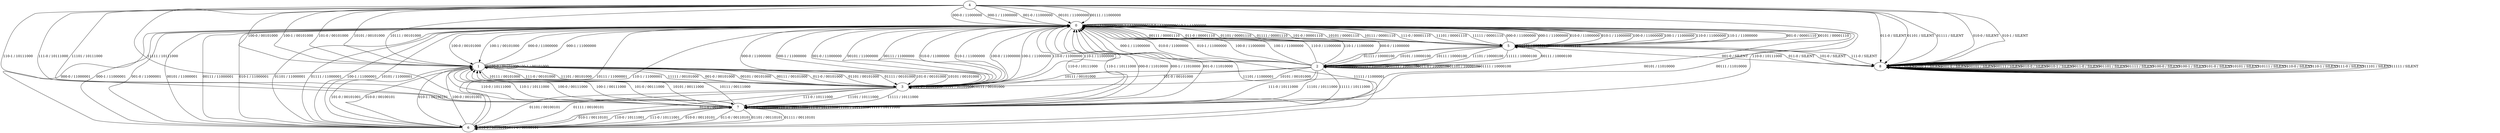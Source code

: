 digraph {
4
0
1
2
3
5
6
7
8
4 -> 0 [label="000-0 / 11000000"]
4 -> 0 [label="000-1 / 11000000"]
4 -> 0 [label="001-0 / 11000000"]
4 -> 0 [label="00101 / 11000000"]
4 -> 0 [label="00111 / 11000000"]
4 -> 8 [label="010-0 / SILENT"]
4 -> 8 [label="010-1 / SILENT"]
4 -> 8 [label="011-0 / SILENT"]
4 -> 8 [label="01101 / SILENT"]
4 -> 8 [label="01111 / SILENT"]
4 -> 1 [label="100-0 / 00101000"]
4 -> 1 [label="100-1 / 00101000"]
4 -> 1 [label="101-0 / 00101000"]
4 -> 1 [label="10101 / 00101000"]
4 -> 1 [label="10111 / 00101000"]
4 -> 7 [label="110-0 / 10111000"]
4 -> 7 [label="110-1 / 10111000"]
4 -> 7 [label="111-0 / 10111000"]
4 -> 7 [label="11101 / 10111000"]
4 -> 7 [label="11111 / 10111000"]
0 -> 0 [label="000-0 / 11000000"]
0 -> 0 [label="000-1 / 11000000"]
0 -> 5 [label="001-0 / 00001110"]
0 -> 5 [label="00101 / 00001110"]
0 -> 5 [label="00111 / 00001110"]
0 -> 0 [label="010-0 / 11000000"]
0 -> 0 [label="010-1 / 11000000"]
0 -> 5 [label="011-0 / 00001110"]
0 -> 5 [label="01101 / 00001110"]
0 -> 5 [label="01111 / 00001110"]
0 -> 1 [label="100-0 / 00101000"]
0 -> 1 [label="100-1 / 00101000"]
0 -> 5 [label="101-0 / 00001110"]
0 -> 5 [label="10101 / 00001110"]
0 -> 5 [label="10111 / 00001110"]
0 -> 7 [label="110-0 / 10111000"]
0 -> 7 [label="110-1 / 10111000"]
0 -> 5 [label="111-0 / 00001110"]
0 -> 5 [label="11101 / 00001110"]
0 -> 5 [label="11111 / 00001110"]
1 -> 0 [label="000-0 / 11000000"]
1 -> 0 [label="000-1 / 11000000"]
1 -> 3 [label="001-0 / 00101000"]
1 -> 3 [label="00101 / 00101000"]
1 -> 3 [label="00111 / 00101000"]
1 -> 6 [label="010-0 / 00100101"]
1 -> 6 [label="010-1 / 00100101"]
1 -> 3 [label="011-0 / 00101000"]
1 -> 3 [label="01101 / 00101000"]
1 -> 3 [label="01111 / 00101000"]
1 -> 1 [label="100-0 / 00101000"]
1 -> 1 [label="100-1 / 00101000"]
1 -> 3 [label="101-0 / 00101000"]
1 -> 3 [label="10101 / 00101000"]
1 -> 3 [label="10111 / 00101000"]
1 -> 7 [label="110-0 / 10111000"]
1 -> 7 [label="110-1 / 10111000"]
1 -> 3 [label="111-0 / 00101000"]
1 -> 3 [label="11101 / 00101000"]
1 -> 3 [label="11111 / 00101000"]
2 -> 0 [label="000-0 / 11000000"]
2 -> 0 [label="000-1 / 11000000"]
2 -> 2 [label="001-0 / 10000100"]
2 -> 2 [label="00101 / 10000100"]
2 -> 2 [label="00111 / 10000100"]
2 -> 0 [label="010-0 / 11000000"]
2 -> 0 [label="010-1 / 11000000"]
2 -> 2 [label="011-0 / 10000100"]
2 -> 2 [label="01101 / 10000100"]
2 -> 2 [label="01111 / 10000100"]
2 -> 0 [label="100-0 / 11000000"]
2 -> 0 [label="100-1 / 11000000"]
2 -> 3 [label="101-0 / 00101000"]
2 -> 3 [label="10101 / 00101000"]
2 -> 3 [label="10111 / 00101000"]
2 -> 0 [label="110-0 / 11000000"]
2 -> 0 [label="110-1 / 11000000"]
2 -> 7 [label="111-0 / 10111000"]
2 -> 7 [label="11101 / 10111000"]
2 -> 7 [label="11111 / 10111000"]
3 -> 0 [label="000-0 / 11000000"]
3 -> 0 [label="000-1 / 11000000"]
3 -> 0 [label="001-0 / 11000000"]
3 -> 0 [label="00101 / 11000000"]
3 -> 0 [label="00111 / 11000000"]
3 -> 0 [label="010-0 / 11000000"]
3 -> 0 [label="010-1 / 11000000"]
3 -> 6 [label="011-0 / 00100101"]
3 -> 6 [label="01101 / 00100101"]
3 -> 6 [label="01111 / 00100101"]
3 -> 0 [label="100-0 / 11000000"]
3 -> 0 [label="100-1 / 11000000"]
3 -> 3 [label="101-0 / 00101000"]
3 -> 3 [label="10101 / 00101000"]
3 -> 3 [label="10111 / 00101000"]
3 -> 0 [label="110-0 / 11000000"]
3 -> 0 [label="110-1 / 11000000"]
3 -> 7 [label="111-0 / 10111000"]
3 -> 7 [label="11101 / 10111000"]
3 -> 7 [label="11111 / 10111000"]
5 -> 0 [label="000-0 / 11000000"]
5 -> 0 [label="000-1 / 11000000"]
5 -> 8 [label="001-0 / SILENT"]
5 -> 5 [label="00101 / 00001110"]
5 -> 2 [label="00111 / 10000100"]
5 -> 0 [label="010-0 / 11000000"]
5 -> 0 [label="010-1 / 11000000"]
5 -> 8 [label="011-0 / SILENT"]
5 -> 5 [label="01101 / 00001110"]
5 -> 2 [label="01111 / 10000100"]
5 -> 0 [label="100-0 / 11000000"]
5 -> 0 [label="100-1 / 11000000"]
5 -> 8 [label="101-0 / SILENT"]
5 -> 2 [label="10101 / 10000100"]
5 -> 2 [label="10111 / 10000100"]
5 -> 0 [label="110-0 / 11000000"]
5 -> 0 [label="110-1 / 11000000"]
5 -> 8 [label="111-0 / SILENT"]
5 -> 2 [label="11101 / 10000100"]
5 -> 2 [label="11111 / 10000100"]
6 -> 0 [label="000-0 / 11000001"]
6 -> 0 [label="000-1 / 11000001"]
6 -> 0 [label="001-0 / 11000001"]
6 -> 0 [label="00101 / 11000001"]
6 -> 0 [label="00111 / 11000001"]
6 -> 6 [label="010-0 / 00100101"]
6 -> 0 [label="010-1 / 11000001"]
6 -> 6 [label="011-0 / 00100101"]
6 -> 0 [label="01101 / 11000001"]
6 -> 0 [label="01111 / 11000001"]
6 -> 1 [label="100-0 / 00101001"]
6 -> 0 [label="100-1 / 11000001"]
6 -> 1 [label="101-0 / 00101001"]
6 -> 0 [label="10101 / 11000001"]
6 -> 0 [label="10111 / 11000001"]
6 -> 7 [label="110-0 / 10111001"]
6 -> 0 [label="110-1 / 11000001"]
6 -> 7 [label="111-0 / 10111001"]
6 -> 0 [label="11101 / 11000001"]
6 -> 0 [label="11111 / 11000001"]
7 -> 0 [label="000-0 / 11010000"]
7 -> 0 [label="000-1 / 11010000"]
7 -> 0 [label="001-0 / 11010000"]
7 -> 0 [label="00101 / 11010000"]
7 -> 0 [label="00111 / 11010000"]
7 -> 6 [label="010-0 / 00110101"]
7 -> 6 [label="010-1 / 00110101"]
7 -> 6 [label="011-0 / 00110101"]
7 -> 6 [label="01101 / 00110101"]
7 -> 6 [label="01111 / 00110101"]
7 -> 1 [label="100-0 / 00111000"]
7 -> 1 [label="100-1 / 00111000"]
7 -> 1 [label="101-0 / 00111000"]
7 -> 1 [label="10101 / 00111000"]
7 -> 1 [label="10111 / 00111000"]
7 -> 7 [label="110-0 / 10111000"]
7 -> 7 [label="110-1 / 10111000"]
7 -> 7 [label="111-0 / 10111000"]
7 -> 7 [label="11101 / 10111000"]
7 -> 7 [label="11111 / 10111000"]
8 -> 8 [label="000-0 / SILENT"]
8 -> 8 [label="000-1 / SILENT"]
8 -> 8 [label="001-0 / SILENT"]
8 -> 8 [label="00101 / SILENT"]
8 -> 8 [label="00111 / SILENT"]
8 -> 8 [label="010-0 / SILENT"]
8 -> 8 [label="010-1 / SILENT"]
8 -> 8 [label="011-0 / SILENT"]
8 -> 8 [label="01101 / SILENT"]
8 -> 8 [label="01111 / SILENT"]
8 -> 8 [label="100-0 / SILENT"]
8 -> 8 [label="100-1 / SILENT"]
8 -> 8 [label="101-0 / SILENT"]
8 -> 8 [label="10101 / SILENT"]
8 -> 8 [label="10111 / SILENT"]
8 -> 8 [label="110-0 / SILENT"]
8 -> 8 [label="110-1 / SILENT"]
8 -> 8 [label="111-0 / SILENT"]
8 -> 8 [label="11101 / SILENT"]
8 -> 8 [label="11111 / SILENT"]
}

